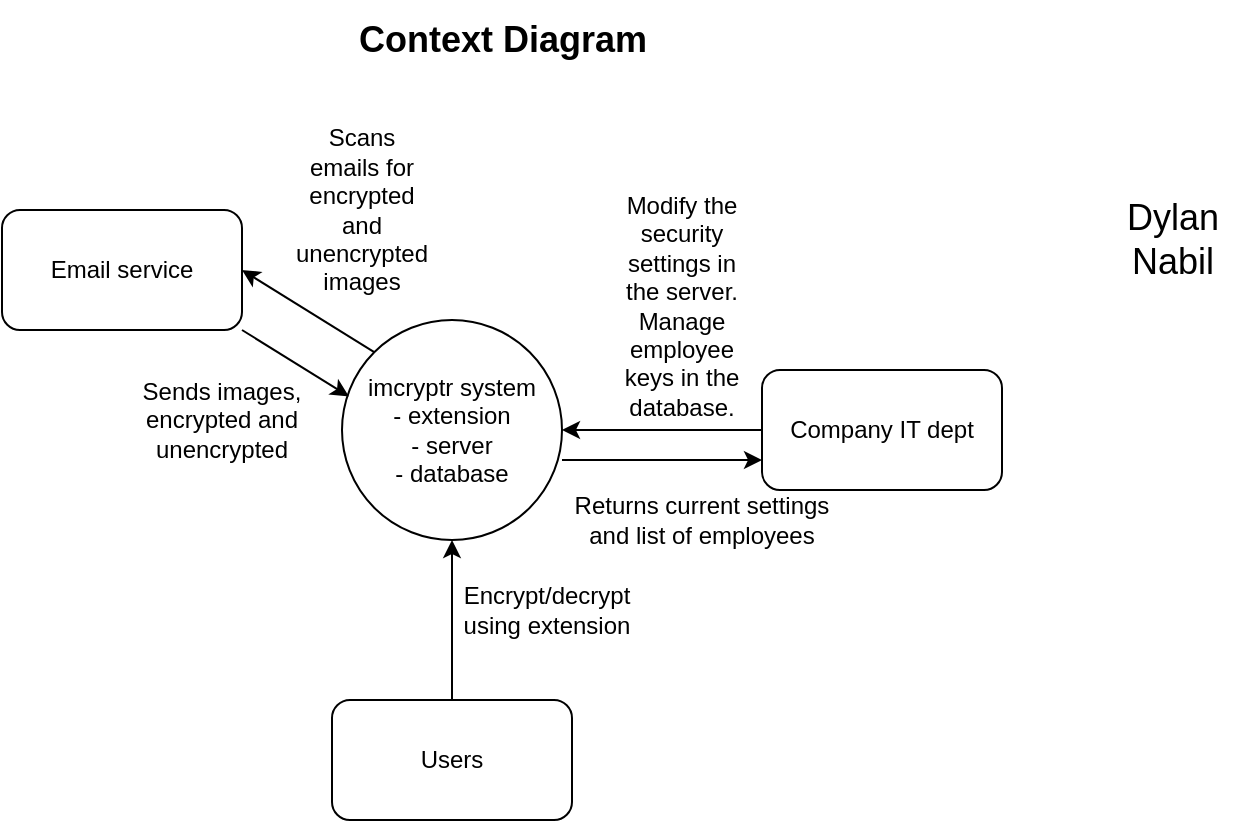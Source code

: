 <mxfile version="20.6.0" type="device"><diagram id="sRs_vVW3RLByiWjG__vL" name="Page-1"><mxGraphModel dx="1022" dy="428" grid="1" gridSize="10" guides="1" tooltips="1" connect="1" arrows="1" fold="1" page="1" pageScale="1" pageWidth="850" pageHeight="1100" math="0" shadow="0"><root><mxCell id="0"/><mxCell id="1" parent="0"/><mxCell id="lO_QtBEhfESn6oeVL6au-1" value="imcryptr system&lt;br&gt;- extension&lt;br&gt;- server&lt;br&gt;- database" style="ellipse;whiteSpace=wrap;html=1;aspect=fixed;" parent="1" vertex="1"><mxGeometry x="370" y="250" width="110" height="110" as="geometry"/></mxCell><mxCell id="lO_QtBEhfESn6oeVL6au-3" value="" style="endArrow=classic;html=1;rounded=0;exitX=0;exitY=0;exitDx=0;exitDy=0;entryX=1;entryY=0.5;entryDx=0;entryDy=0;" parent="1" source="lO_QtBEhfESn6oeVL6au-1" target="lO_QtBEhfESn6oeVL6au-7" edge="1"><mxGeometry width="50" height="50" relative="1" as="geometry"><mxPoint x="400" y="380" as="sourcePoint"/><mxPoint x="300" y="220" as="targetPoint"/></mxGeometry></mxCell><mxCell id="lO_QtBEhfESn6oeVL6au-4" value="Scans emails for encrypted and unencrypted images" style="text;html=1;strokeColor=none;fillColor=none;align=center;verticalAlign=middle;whiteSpace=wrap;rounded=0;" parent="1" vertex="1"><mxGeometry x="345" y="160" width="70" height="70" as="geometry"/></mxCell><mxCell id="lO_QtBEhfESn6oeVL6au-6" value="Users" style="rounded=1;whiteSpace=wrap;html=1;" parent="1" vertex="1"><mxGeometry x="365" y="440" width="120" height="60" as="geometry"/></mxCell><mxCell id="lO_QtBEhfESn6oeVL6au-7" value="Email service" style="rounded=1;whiteSpace=wrap;html=1;" parent="1" vertex="1"><mxGeometry x="200" y="195" width="120" height="60" as="geometry"/></mxCell><mxCell id="lO_QtBEhfESn6oeVL6au-8" value="Company IT dept" style="rounded=1;whiteSpace=wrap;html=1;" parent="1" vertex="1"><mxGeometry x="580" y="275" width="120" height="60" as="geometry"/></mxCell><mxCell id="3MIUqt5S8bDXBPCrPIQD-1" value="" style="endArrow=classic;html=1;rounded=0;exitX=0.5;exitY=0;exitDx=0;exitDy=0;entryX=0.5;entryY=1;entryDx=0;entryDy=0;" parent="1" source="lO_QtBEhfESn6oeVL6au-6" target="lO_QtBEhfESn6oeVL6au-1" edge="1"><mxGeometry width="50" height="50" relative="1" as="geometry"><mxPoint x="400" y="340" as="sourcePoint"/><mxPoint x="450" y="290" as="targetPoint"/></mxGeometry></mxCell><mxCell id="3MIUqt5S8bDXBPCrPIQD-2" value="Encrypt/decrypt using extension" style="text;html=1;strokeColor=none;fillColor=none;align=center;verticalAlign=middle;whiteSpace=wrap;rounded=0;" parent="1" vertex="1"><mxGeometry x="425" y="360" width="95" height="70" as="geometry"/></mxCell><mxCell id="3MIUqt5S8bDXBPCrPIQD-3" value="" style="endArrow=classic;html=1;rounded=0;exitX=0;exitY=0.5;exitDx=0;exitDy=0;entryX=1;entryY=0.5;entryDx=0;entryDy=0;" parent="1" source="lO_QtBEhfESn6oeVL6au-8" target="lO_QtBEhfESn6oeVL6au-1" edge="1"><mxGeometry width="50" height="50" relative="1" as="geometry"><mxPoint x="400" y="320" as="sourcePoint"/><mxPoint x="450" y="270" as="targetPoint"/></mxGeometry></mxCell><mxCell id="3MIUqt5S8bDXBPCrPIQD-4" value="Modify the security settings in the server. Manage employee keys in the database." style="text;html=1;strokeColor=none;fillColor=none;align=center;verticalAlign=middle;whiteSpace=wrap;rounded=0;" parent="1" vertex="1"><mxGeometry x="510" y="170" width="60" height="145" as="geometry"/></mxCell><mxCell id="QUe8aJkOpkoAzaac0jyI-1" value="&lt;b&gt;&lt;font style=&quot;font-size: 18px;&quot;&gt;Context Diagram&lt;/font&gt;&lt;/b&gt;" style="text;html=1;align=center;verticalAlign=middle;resizable=0;points=[];autosize=1;strokeColor=none;fillColor=none;" parent="1" vertex="1"><mxGeometry x="365" y="90" width="170" height="40" as="geometry"/></mxCell><mxCell id="QUe8aJkOpkoAzaac0jyI-2" value="Dylan&lt;br&gt;Nabil" style="text;html=1;align=center;verticalAlign=middle;resizable=0;points=[];autosize=1;strokeColor=none;fillColor=none;fontSize=18;" parent="1" vertex="1"><mxGeometry x="750" y="180" width="70" height="60" as="geometry"/></mxCell><mxCell id="KXUIHCGhg-IN0CWGYyp7-1" value="" style="endArrow=classic;html=1;rounded=0;exitX=1;exitY=1;exitDx=0;exitDy=0;entryX=0.031;entryY=0.347;entryDx=0;entryDy=0;entryPerimeter=0;" parent="1" source="lO_QtBEhfESn6oeVL6au-7" target="lO_QtBEhfESn6oeVL6au-1" edge="1"><mxGeometry width="50" height="50" relative="1" as="geometry"><mxPoint x="400" y="370" as="sourcePoint"/><mxPoint x="450" y="320" as="targetPoint"/></mxGeometry></mxCell><mxCell id="KXUIHCGhg-IN0CWGYyp7-2" value="Sends images, encrypted and unencrypted" style="text;html=1;strokeColor=none;fillColor=none;align=center;verticalAlign=middle;whiteSpace=wrap;rounded=0;" parent="1" vertex="1"><mxGeometry x="260" y="285" width="100" height="30" as="geometry"/></mxCell><mxCell id="KXUIHCGhg-IN0CWGYyp7-3" value="" style="endArrow=classic;html=1;rounded=0;entryX=0;entryY=0.75;entryDx=0;entryDy=0;" parent="1" target="lO_QtBEhfESn6oeVL6au-8" edge="1"><mxGeometry width="50" height="50" relative="1" as="geometry"><mxPoint x="480" y="320" as="sourcePoint"/><mxPoint x="450" y="290" as="targetPoint"/></mxGeometry></mxCell><mxCell id="KXUIHCGhg-IN0CWGYyp7-4" value="Returns current settings and list of employees" style="text;html=1;strokeColor=none;fillColor=none;align=center;verticalAlign=middle;whiteSpace=wrap;rounded=0;" parent="1" vertex="1"><mxGeometry x="480" y="335" width="140" height="30" as="geometry"/></mxCell></root></mxGraphModel></diagram></mxfile>